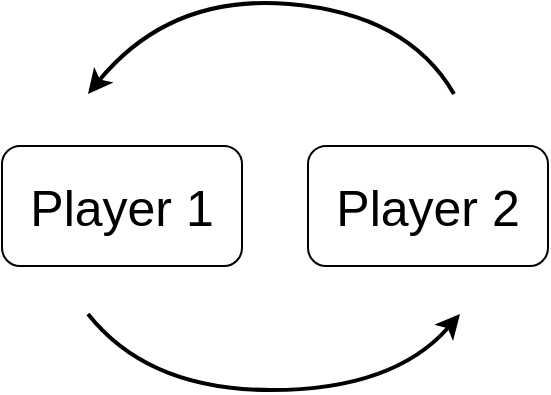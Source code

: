 <mxfile version="12.9.3" type="device"><diagram id="HDiDGUNIl43ler7pEmYW" name="Page-1"><mxGraphModel dx="1111" dy="630" grid="1" gridSize="10" guides="1" tooltips="1" connect="1" arrows="1" fold="1" page="1" pageScale="1" pageWidth="827" pageHeight="1169" background="#ffffff" math="0" shadow="0"><root><mxCell id="0"/><mxCell id="1" parent="0"/><mxCell id="8vxg2D2vFOF5Pl0OkOoz-1" value="&lt;font style=&quot;font-size: 25px&quot;&gt;Player 1&lt;/font&gt;" style="rounded=1;whiteSpace=wrap;html=1;" parent="1" vertex="1"><mxGeometry x="37" y="106" width="120" height="60" as="geometry"/></mxCell><mxCell id="8vxg2D2vFOF5Pl0OkOoz-2" value="&lt;font style=&quot;font-size: 25px&quot;&gt;Player 2&lt;/font&gt;" style="rounded=1;whiteSpace=wrap;html=1;" parent="1" vertex="1"><mxGeometry x="190" y="106" width="120" height="60" as="geometry"/></mxCell><mxCell id="pdP0UQGLzOTkwWVrlmIE-2" value="" style="curved=1;endArrow=classic;html=1;strokeWidth=2;" edge="1" parent="1"><mxGeometry width="50" height="50" relative="1" as="geometry"><mxPoint x="80" y="190" as="sourcePoint"/><mxPoint x="266" y="190" as="targetPoint"/><Array as="points"><mxPoint x="110" y="228"/><mxPoint x="233" y="228"/></Array></mxGeometry></mxCell><mxCell id="pdP0UQGLzOTkwWVrlmIE-3" value="" style="curved=1;endArrow=classic;html=1;strokeWidth=2;" edge="1" parent="1"><mxGeometry width="50" height="50" relative="1" as="geometry"><mxPoint x="263" y="80" as="sourcePoint"/><mxPoint x="80" y="80" as="targetPoint"/><Array as="points"><mxPoint x="240" y="40"/><mxPoint x="121" y="30"/></Array></mxGeometry></mxCell></root></mxGraphModel></diagram></mxfile>